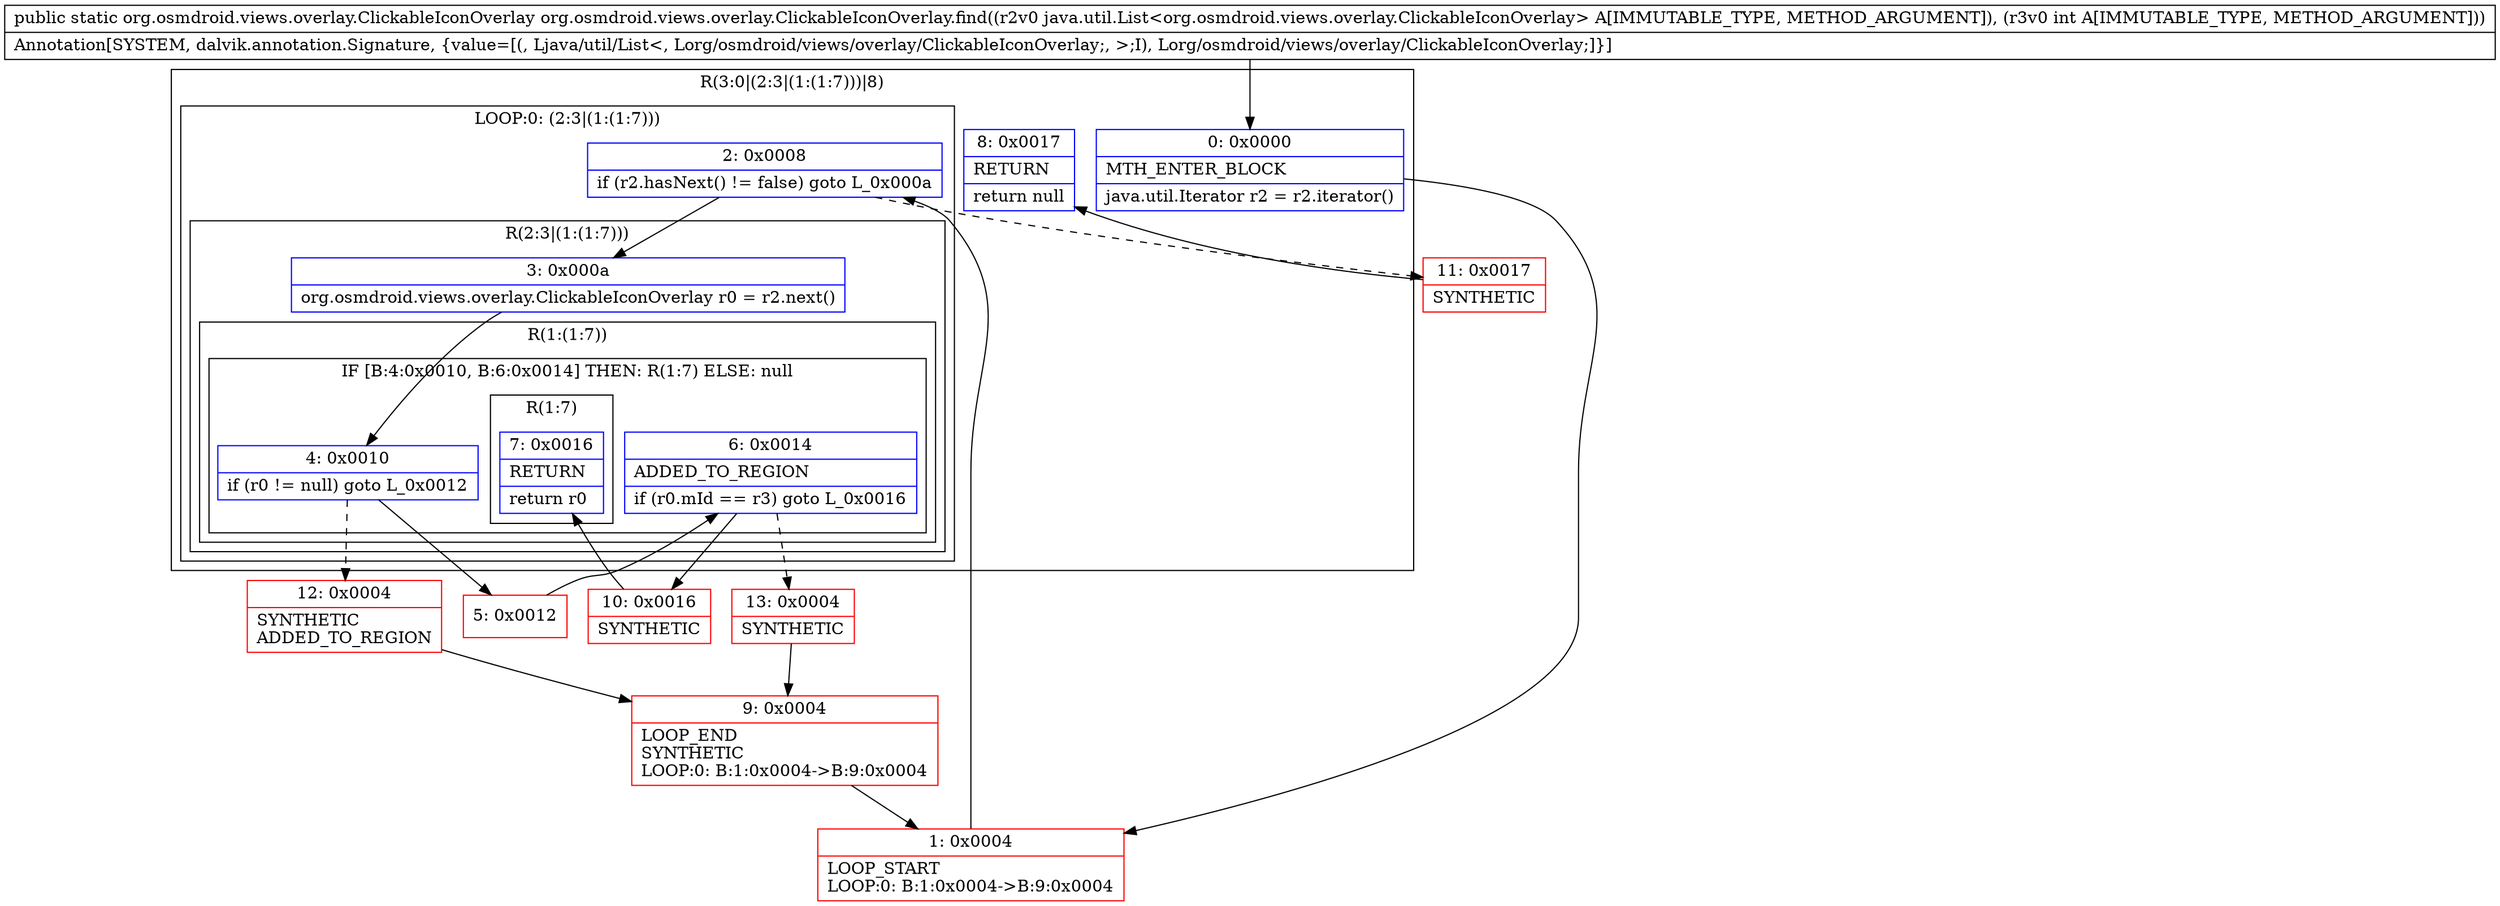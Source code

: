 digraph "CFG fororg.osmdroid.views.overlay.ClickableIconOverlay.find(Ljava\/util\/List;I)Lorg\/osmdroid\/views\/overlay\/ClickableIconOverlay;" {
subgraph cluster_Region_349825185 {
label = "R(3:0|(2:3|(1:(1:7)))|8)";
node [shape=record,color=blue];
Node_0 [shape=record,label="{0\:\ 0x0000|MTH_ENTER_BLOCK\l|java.util.Iterator r2 = r2.iterator()\l}"];
subgraph cluster_LoopRegion_1166999209 {
label = "LOOP:0: (2:3|(1:(1:7)))";
node [shape=record,color=blue];
Node_2 [shape=record,label="{2\:\ 0x0008|if (r2.hasNext() != false) goto L_0x000a\l}"];
subgraph cluster_Region_1833254756 {
label = "R(2:3|(1:(1:7)))";
node [shape=record,color=blue];
Node_3 [shape=record,label="{3\:\ 0x000a|org.osmdroid.views.overlay.ClickableIconOverlay r0 = r2.next()\l}"];
subgraph cluster_Region_1142671004 {
label = "R(1:(1:7))";
node [shape=record,color=blue];
subgraph cluster_IfRegion_534553182 {
label = "IF [B:4:0x0010, B:6:0x0014] THEN: R(1:7) ELSE: null";
node [shape=record,color=blue];
Node_4 [shape=record,label="{4\:\ 0x0010|if (r0 != null) goto L_0x0012\l}"];
Node_6 [shape=record,label="{6\:\ 0x0014|ADDED_TO_REGION\l|if (r0.mId == r3) goto L_0x0016\l}"];
subgraph cluster_Region_756382906 {
label = "R(1:7)";
node [shape=record,color=blue];
Node_7 [shape=record,label="{7\:\ 0x0016|RETURN\l|return r0\l}"];
}
}
}
}
}
Node_8 [shape=record,label="{8\:\ 0x0017|RETURN\l|return null\l}"];
}
Node_1 [shape=record,color=red,label="{1\:\ 0x0004|LOOP_START\lLOOP:0: B:1:0x0004\-\>B:9:0x0004\l}"];
Node_5 [shape=record,color=red,label="{5\:\ 0x0012}"];
Node_9 [shape=record,color=red,label="{9\:\ 0x0004|LOOP_END\lSYNTHETIC\lLOOP:0: B:1:0x0004\-\>B:9:0x0004\l}"];
Node_10 [shape=record,color=red,label="{10\:\ 0x0016|SYNTHETIC\l}"];
Node_11 [shape=record,color=red,label="{11\:\ 0x0017|SYNTHETIC\l}"];
Node_12 [shape=record,color=red,label="{12\:\ 0x0004|SYNTHETIC\lADDED_TO_REGION\l}"];
Node_13 [shape=record,color=red,label="{13\:\ 0x0004|SYNTHETIC\l}"];
MethodNode[shape=record,label="{public static org.osmdroid.views.overlay.ClickableIconOverlay org.osmdroid.views.overlay.ClickableIconOverlay.find((r2v0 java.util.List\<org.osmdroid.views.overlay.ClickableIconOverlay\> A[IMMUTABLE_TYPE, METHOD_ARGUMENT]), (r3v0 int A[IMMUTABLE_TYPE, METHOD_ARGUMENT]))  | Annotation[SYSTEM, dalvik.annotation.Signature, \{value=[(, Ljava\/util\/List\<, Lorg\/osmdroid\/views\/overlay\/ClickableIconOverlay;, \>;I), Lorg\/osmdroid\/views\/overlay\/ClickableIconOverlay;]\}]\l}"];
MethodNode -> Node_0;
Node_0 -> Node_1;
Node_2 -> Node_3;
Node_2 -> Node_11[style=dashed];
Node_3 -> Node_4;
Node_4 -> Node_5;
Node_4 -> Node_12[style=dashed];
Node_6 -> Node_10;
Node_6 -> Node_13[style=dashed];
Node_1 -> Node_2;
Node_5 -> Node_6;
Node_9 -> Node_1;
Node_10 -> Node_7;
Node_11 -> Node_8;
Node_12 -> Node_9;
Node_13 -> Node_9;
}

